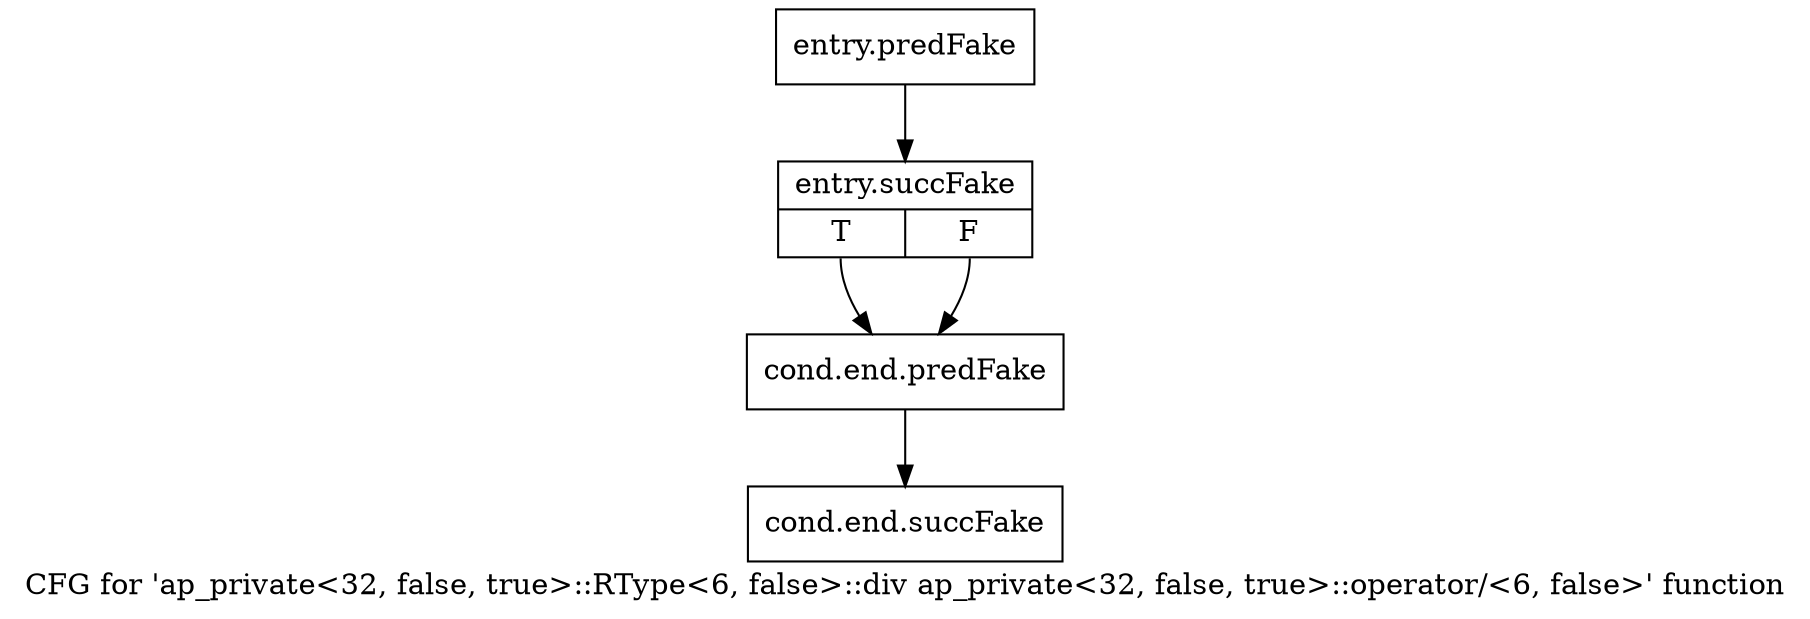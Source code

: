digraph "CFG for 'ap_private\<32, false, true\>::RType\<6, false\>::div ap_private\<32, false, true\>::operator/\<6, false\>' function" {
	label="CFG for 'ap_private\<32, false, true\>::RType\<6, false\>::div ap_private\<32, false, true\>::operator/\<6, false\>' function";

	Node0x580a890 [shape=record,filename="",linenumber="",label="{entry.predFake}"];
	Node0x580a890 -> Node0x5858d20[ callList="" memoryops="" filename="/home/omerfaruk/tools/Xilinx/Vitis_HLS/2023.2/include/etc/ap_private.h" execusionnum="0"];
	Node0x5858d20 [shape=record,filename="/home/omerfaruk/tools/Xilinx/Vitis_HLS/2023.2/include/etc/ap_private.h",linenumber="2571",label="{entry.succFake|{<s0>T|<s1>F}}"];
	Node0x5858d20:s0 -> Node0x580ac60[ callList="" memoryops="" filename="/home/omerfaruk/tools/Xilinx/Vitis_HLS/2023.2/include/etc/ap_private.h" execusionnum="0"];
	Node0x5858d20:s1 -> Node0x580ac60[ callList="" memoryops="" filename="/home/omerfaruk/tools/Xilinx/Vitis_HLS/2023.2/include/etc/ap_private.h" execusionnum="0"];
	Node0x580ac60 [shape=record,filename="/home/omerfaruk/tools/Xilinx/Vitis_HLS/2023.2/include/etc/ap_private.h",linenumber="2570",label="{cond.end.predFake}"];
	Node0x580ac60 -> Node0x585c230[ callList="" memoryops="" filename="/home/omerfaruk/tools/Xilinx/Vitis_HLS/2023.2/include/etc/ap_private.h" execusionnum="0"];
	Node0x585c230 [shape=record,filename="/home/omerfaruk/tools/Xilinx/Vitis_HLS/2023.2/include/etc/ap_private.h",linenumber="2570",label="{cond.end.succFake}"];
}
